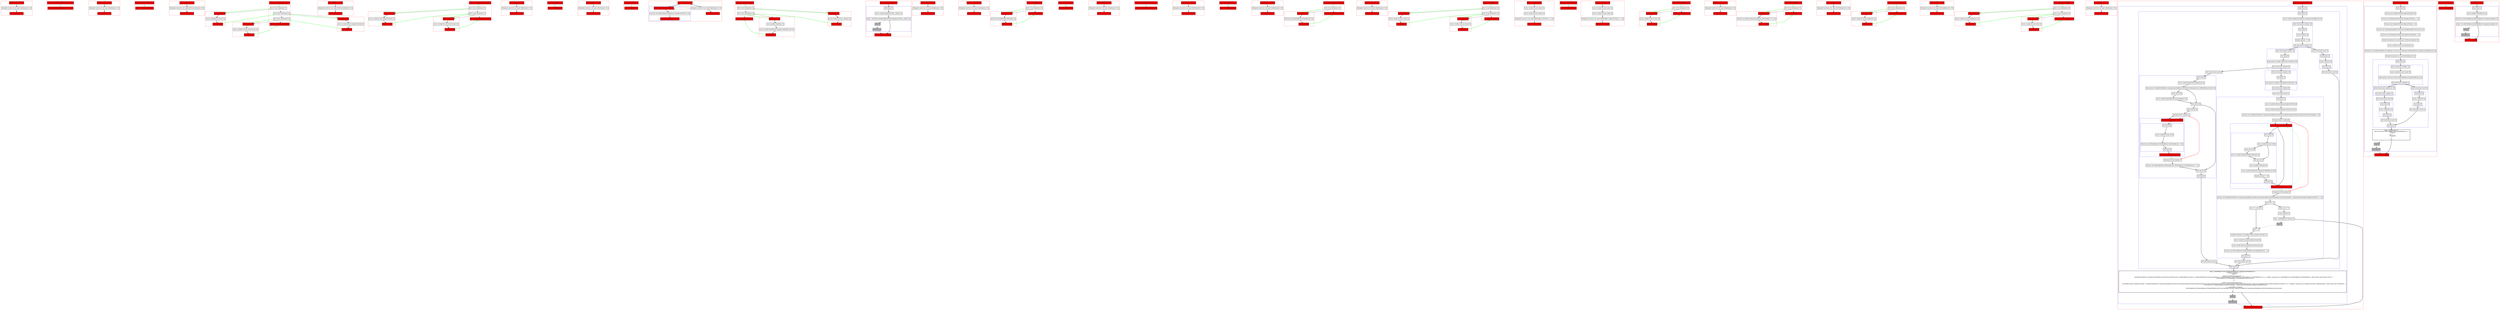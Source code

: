 digraph kt44814_kt {
    graph [nodesep=3]
    node [shape=box penwidth=2]
    edge [penwidth=2]

    subgraph cluster_0 {
        color=red
        0 [label="Enter function <init> [2]" style="filled" fillcolor=red];
        1 [label="Delegated constructor call: super<R|kotlin/Any|>() [2]"];
        2 [label="Exit function <init> [2]" style="filled" fillcolor=red];
    }
    0 -> {1};
    1 -> {2};

    subgraph cluster_1 {
        color=red
        3 [label="Enter class FlyweightCapableTreeStructure [1]" style="filled" fillcolor=red];
        4 [label="Exit class FlyweightCapableTreeStructure [1]" style="filled" fillcolor=red];
    }
    3 -> {4} [color=green];

    subgraph cluster_2 {
        color=red
        5 [label="Enter function <init> [2]" style="filled" fillcolor=red];
        6 [label="Delegated constructor call: super<R|kotlin/Any|>() [2]"];
        7 [label="Exit function <init> [2]" style="filled" fillcolor=red];
    }
    5 -> {6};
    6 -> {7};

    subgraph cluster_3 {
        color=red
        8 [label="Enter class FirSourceElement [1]" style="filled" fillcolor=red];
        9 [label="Exit class FirSourceElement [1]" style="filled" fillcolor=red];
    }
    8 -> {9} [color=green];

    subgraph cluster_4 {
        color=red
        10 [label="Enter function <init> [2]" style="filled" fillcolor=red];
        11 [label="Delegated constructor call: super<R|FirSourceElement|>() [2]"];
        12 [label="Exit function <init> [2]" style="filled" fillcolor=red];
    }
    10 -> {11};
    11 -> {12};

    subgraph cluster_5 {
        color=red
        13 [label="Enter property [2]" style="filled" fillcolor=red];
        14 [label="Access variable R|<local>/psi| [2]"];
        15 [label="Exit property [2]" style="filled" fillcolor=red];
    }
    13 -> {14};
    14 -> {15};
    15 -> {24} [color=green];

    subgraph cluster_6 {
        color=red
        16 [label="Enter property [2]" style="filled" fillcolor=red];
        17 [label="Access variable R|<local>/lighterASTNode| [2]"];
        18 [label="Exit property [2]" style="filled" fillcolor=red];
    }
    16 -> {17};
    17 -> {18};
    18 -> {25} [color=green];

    subgraph cluster_7 {
        color=red
        19 [label="Enter property [2]" style="filled" fillcolor=red];
        20 [label="Access variable R|<local>/treeStructure| [2]"];
        21 [label="Exit property [2]" style="filled" fillcolor=red];
    }
    19 -> {20};
    20 -> {21};
    21 -> {26} [color=green];

    subgraph cluster_8 {
        color=red
        22 [label="Enter class FirPsiSourceElement [1]" style="filled" fillcolor=red];
        23 [label="Part of class initialization [1]"];
        24 [label="Part of class initialization [1]"];
        25 [label="Part of class initialization [1]"];
        26 [label="Exit class FirPsiSourceElement [1]" style="filled" fillcolor=red];
    }
    22 -> {23} [color=green];
    23 -> {24} [style=dotted];
    23 -> {13} [color=green];
    23 -> {13} [style=dashed];
    24 -> {25} [style=dotted];
    24 -> {16} [color=green];
    24 -> {16} [style=dashed];
    25 -> {26} [style=dotted];
    25 -> {19} [color=green];
    25 -> {19} [style=dashed];

    subgraph cluster_9 {
        color=red
        27 [label="Enter function <init> [2]" style="filled" fillcolor=red];
        28 [label="Delegated constructor call: super<R|FirSourceElement|>() [2]"];
        29 [label="Exit function <init> [2]" style="filled" fillcolor=red];
    }
    27 -> {28};
    28 -> {29};

    subgraph cluster_10 {
        color=red
        30 [label="Enter property [2]" style="filled" fillcolor=red];
        31 [label="Access variable R|<local>/lighterASTNode| [2]"];
        32 [label="Exit property [2]" style="filled" fillcolor=red];
    }
    30 -> {31};
    31 -> {32};
    32 -> {38} [color=green];

    subgraph cluster_11 {
        color=red
        33 [label="Enter property [2]" style="filled" fillcolor=red];
        34 [label="Access variable R|<local>/treeStructure| [2]"];
        35 [label="Exit property [2]" style="filled" fillcolor=red];
    }
    33 -> {34};
    34 -> {35};
    35 -> {39} [color=green];

    subgraph cluster_12 {
        color=red
        36 [label="Enter class FirLightSourceElement [1]" style="filled" fillcolor=red];
        37 [label="Part of class initialization [1]"];
        38 [label="Part of class initialization [1]"];
        39 [label="Exit class FirLightSourceElement [1]" style="filled" fillcolor=red];
    }
    36 -> {37} [color=green];
    37 -> {38} [style=dotted];
    37 -> {30} [color=green];
    37 -> {30} [style=dashed];
    38 -> {39} [style=dotted];
    38 -> {33} [color=green];
    38 -> {33} [style=dashed];

    subgraph cluster_13 {
        color=red
        40 [label="Enter function <init> [2]" style="filled" fillcolor=red];
        41 [label="Delegated constructor call: super<R|kotlin/Any|>() [2]"];
        42 [label="Exit function <init> [2]" style="filled" fillcolor=red];
    }
    40 -> {41};
    41 -> {42};

    subgraph cluster_14 {
        color=red
        43 [label="Enter class PsiElement [1]" style="filled" fillcolor=red];
        44 [label="Exit class PsiElement [1]" style="filled" fillcolor=red];
    }
    43 -> {44} [color=green];

    subgraph cluster_15 {
        color=red
        45 [label="Enter function <init> [2]" style="filled" fillcolor=red];
        46 [label="Delegated constructor call: super<R|kotlin/Any|>() [2]"];
        47 [label="Exit function <init> [2]" style="filled" fillcolor=red];
    }
    45 -> {46};
    46 -> {47};

    subgraph cluster_16 {
        color=red
        48 [label="Enter class ASTNode [1]" style="filled" fillcolor=red];
        49 [label="Exit class ASTNode [1]" style="filled" fillcolor=red];
    }
    48 -> {49} [color=green];

    subgraph cluster_17 {
        color=red
        50 [label="Enter function <init> [2]" style="filled" fillcolor=red];
        subgraph cluster_18 {
            color=blue
            53 [label="Enter default value of _children [3]" style="filled" fillcolor=red];
            54 [label="Function call: R|kotlin/collections/emptyList|<R|LighterASTNode?|>() [3]"];
            55 [label="Exit default value of _children [3]" style="filled" fillcolor=red];
        }
        51 [label="Delegated constructor call: super<R|kotlin/Any|>() [2]"];
        52 [label="Exit function <init> [2]" style="filled" fillcolor=red];
    }
    50 -> {53 51};
    51 -> {52};
    53 -> {54};
    53 -> {53} [style=dashed];
    54 -> {55};

    subgraph cluster_19 {
        color=red
        56 [label="Enter property [2]" style="filled" fillcolor=red];
        57 [label="Access variable R|<local>/_children| [2]"];
        58 [label="Exit property [2]" style="filled" fillcolor=red];
    }
    56 -> {57};
    57 -> {58};
    58 -> {72} [color=green];

    subgraph cluster_20 {
        color=red
        59 [label="Enter function getChildren [2]" style="filled" fillcolor=red];
        subgraph cluster_21 {
            color=blue
            60 [label="Enter block [2]"];
            61 [label="Access variable R|/LighterASTNode._children| [2]"];
            62 [label="Jump: ^getChildren this@R|/LighterASTNode|.R|/LighterASTNode._children| [2]"];
            63 [label="Stub [2]" style="filled" fillcolor=gray];
            64 [label="Exit block [2]" style="filled" fillcolor=gray];
        }
        65 [label="Exit function getChildren [2]" style="filled" fillcolor=red];
    }
    59 -> {60};
    60 -> {61};
    61 -> {62};
    62 -> {65};
    62 -> {63} [style=dotted];
    63 -> {64} [style=dotted];
    64 -> {65} [style=dotted];

    subgraph cluster_22 {
        color=red
        66 [label="Enter property [2]" style="filled" fillcolor=red];
        67 [label="Access qualifier /TokenType [2]"];
        68 [label="Access variable R|/TokenType.Companion.MODIFIER_LIST| [2]"];
        69 [label="Exit property [2]" style="filled" fillcolor=red];
    }
    66 -> {67};
    67 -> {68};
    68 -> {69};
    69 -> {73} [color=green];

    subgraph cluster_23 {
        color=red
        70 [label="Enter class LighterASTNode [1]" style="filled" fillcolor=red];
        71 [label="Part of class initialization [1]"];
        72 [label="Part of class initialization [1]"];
        73 [label="Exit class LighterASTNode [1]" style="filled" fillcolor=red];
    }
    70 -> {71} [color=green];
    71 -> {72} [style=dotted];
    71 -> {56} [color=green];
    71 -> {56} [style=dashed];
    72 -> {73} [style=dotted];
    72 -> {66} [color=green];
    72 -> {66} [style=dashed];

    subgraph cluster_24 {
        color=red
        74 [label="Enter function <init> [2]" style="filled" fillcolor=red];
        75 [label="Delegated constructor call: super<R|kotlin/Any|>() [2]"];
        76 [label="Exit function <init> [2]" style="filled" fillcolor=red];
    }
    74 -> {75};
    75 -> {76};

    subgraph cluster_25 {
        color=red
        77 [label="Enter function <init> [3]" style="filled" fillcolor=red];
        78 [label="Delegated constructor call: super<R|kotlin/Any|>() [3]"];
        79 [label="Exit function <init> [3]" style="filled" fillcolor=red];
    }
    77 -> {78};
    78 -> {79};

    subgraph cluster_26 {
        color=red
        80 [label="Enter property [3]" style="filled" fillcolor=red];
        81 [label="Function call: R|/TokenType.TokenType|() [3]"];
        82 [label="Exit property [3]" style="filled" fillcolor=red];
    }
    80 -> {81};
    81 -> {82};
    82 -> {85} [color=green];

    subgraph cluster_27 {
        color=red
        83 [label="Enter class Companion [2]" style="filled" fillcolor=red];
        84 [label="Part of class initialization [2]"];
        85 [label="Exit class Companion [2]" style="filled" fillcolor=red];
    }
    83 -> {84} [color=green];
    84 -> {85} [style=dotted];
    84 -> {80} [color=green];
    84 -> {80} [style=dashed];

    subgraph cluster_28 {
        color=red
        86 [label="Enter class TokenType [1]" style="filled" fillcolor=red];
        87 [label="Exit class TokenType [1]" style="filled" fillcolor=red];
    }
    86 -> {87} [color=green];

    subgraph cluster_29 {
        color=red
        88 [label="Enter function <init> [2]" style="filled" fillcolor=red];
        89 [label="Delegated constructor call: super<R|kotlin/Any|>() [2]"];
        90 [label="Exit function <init> [2]" style="filled" fillcolor=red];
    }
    88 -> {89};
    89 -> {90};

    subgraph cluster_30 {
        color=red
        91 [label="Enter class KtModifierKeywordToken [1]" style="filled" fillcolor=red];
        92 [label="Exit class KtModifierKeywordToken [1]" style="filled" fillcolor=red];
    }
    91 -> {92} [color=green];

    subgraph cluster_31 {
        color=red
        93 [label="Enter function <init> [2]" style="filled" fillcolor=red];
        94 [label="Delegated constructor call: super<R|PsiElement|>() [2]"];
        95 [label="Exit function <init> [2]" style="filled" fillcolor=red];
    }
    93 -> {94};
    94 -> {95};

    subgraph cluster_32 {
        color=red
        96 [label="Enter class KtModifierList [1]" style="filled" fillcolor=red];
        97 [label="Exit class KtModifierList [1]" style="filled" fillcolor=red];
    }
    96 -> {97} [color=green];

    subgraph cluster_33 {
        color=red
        98 [label="Enter function <init> [2]" style="filled" fillcolor=red];
        99 [label="Delegated constructor call: super<R|PsiElement|>() [2]"];
        100 [label="Exit function <init> [2]" style="filled" fillcolor=red];
    }
    98 -> {99};
    99 -> {100};

    subgraph cluster_34 {
        color=red
        101 [label="Enter property [2]" style="filled" fillcolor=red];
        102 [label="Function call: R|/KtModifierList.KtModifierList|() [2]"];
        103 [label="Exit property [2]" style="filled" fillcolor=red];
    }
    101 -> {102};
    102 -> {103};
    103 -> {106} [color=green];

    subgraph cluster_35 {
        color=red
        104 [label="Enter class KtModifierListOwner [1]" style="filled" fillcolor=red];
        105 [label="Part of class initialization [1]"];
        106 [label="Exit class KtModifierListOwner [1]" style="filled" fillcolor=red];
    }
    104 -> {105} [color=green];
    105 -> {106} [style=dotted];
    105 -> {101} [color=green];
    105 -> {101} [style=dashed];

    subgraph cluster_36 {
        color=red
        107 [label="Enter function <init> [2]" style="filled" fillcolor=red];
        108 [label="Delegated constructor call: super<R|kotlin/Any|>() [2]"];
        109 [label="Exit function <init> [2]" style="filled" fillcolor=red];
    }
    107 -> {108};
    108 -> {109};

    subgraph cluster_37 {
        color=red
        110 [label="Enter property [2]" style="filled" fillcolor=red];
        111 [label="Access variable R|<local>/node| [2]"];
        112 [label="Exit property [2]" style="filled" fillcolor=red];
    }
    110 -> {111};
    111 -> {112};
    112 -> {136} [color=green];

    subgraph cluster_38 {
        color=red
        113 [label="Enter property [2]" style="filled" fillcolor=red];
        114 [label="Access variable R|<local>/token| [2]"];
        115 [label="Exit property [2]" style="filled" fillcolor=red];
    }
    113 -> {114};
    114 -> {115};
    115 -> {137} [color=green];

    subgraph cluster_39 {
        color=red
        116 [label="Enter function <init> [3]" style="filled" fillcolor=red];
        117 [label="Access variable R|<local>/node| [4]"];
        118 [label="Access variable R|<local>/token| [4]"];
        119 [label="Delegated constructor call: super<R|FirModifier<ASTNode>|>(...) [3]"];
        120 [label="Exit function <init> [3]" style="filled" fillcolor=red];
    }
    116 -> {117};
    117 -> {118};
    118 -> {119};
    119 -> {120};

    subgraph cluster_40 {
        color=red
        121 [label="Enter class FirPsiModifier [2]" style="filled" fillcolor=red];
        122 [label="Exit class FirPsiModifier [2]" style="filled" fillcolor=red];
    }
    121 -> {122} [color=green];

    subgraph cluster_41 {
        color=red
        123 [label="Enter function <init> [3]" style="filled" fillcolor=red];
        124 [label="Access variable R|<local>/node| [4]"];
        125 [label="Access variable R|<local>/token| [4]"];
        126 [label="Delegated constructor call: super<R|FirModifier<LighterASTNode>|>(...) [3]"];
        127 [label="Exit function <init> [3]" style="filled" fillcolor=red];
    }
    123 -> {124};
    124 -> {125};
    125 -> {126};
    126 -> {127};

    subgraph cluster_42 {
        color=red
        128 [label="Enter property [3]" style="filled" fillcolor=red];
        129 [label="Access variable R|<local>/tree| [3]"];
        130 [label="Exit property [3]" style="filled" fillcolor=red];
    }
    128 -> {129};
    129 -> {130};
    130 -> {133} [color=green];

    subgraph cluster_43 {
        color=red
        131 [label="Enter class FirLightModifier [2]" style="filled" fillcolor=red];
        132 [label="Part of class initialization [2]"];
        133 [label="Exit class FirLightModifier [2]" style="filled" fillcolor=red];
    }
    131 -> {132} [color=green];
    132 -> {133} [style=dotted];
    132 -> {128} [color=green];
    132 -> {128} [style=dashed];

    subgraph cluster_44 {
        color=red
        134 [label="Enter class FirModifier [1]" style="filled" fillcolor=red];
        135 [label="Part of class initialization [1]"];
        136 [label="Part of class initialization [1]"];
        137 [label="Exit class FirModifier [1]" style="filled" fillcolor=red];
    }
    134 -> {135} [color=green];
    135 -> {136} [style=dotted];
    135 -> {110} [color=green];
    135 -> {110} [style=dashed];
    136 -> {137} [style=dotted];
    136 -> {113} [color=green];
    136 -> {113} [style=dashed];

    subgraph cluster_45 {
        color=red
        138 [label="Enter function <init> [2]" style="filled" fillcolor=red];
        139 [label="Delegated constructor call: super<R|kotlin/Any|>() [2]"];
        140 [label="Exit function <init> [2]" style="filled" fillcolor=red];
    }
    138 -> {139};
    139 -> {140};

    subgraph cluster_46 {
        color=red
        141 [label="Enter property [2]" style="filled" fillcolor=red];
        142 [label="Function call: R|kotlin/collections/emptyList|<R|FirModifier<*>|>() [2]"];
        143 [label="Exit property [2]" style="filled" fillcolor=red];
    }
    141 -> {142};
    142 -> {143};
    143 -> {285} [color=green];

    subgraph cluster_47 {
        color=red
        144 [label="Enter function <init> [3]" style="filled" fillcolor=red];
        145 [label="Delegated constructor call: super<R|FirModifierList|>() [3]"];
        146 [label="Exit function <init> [3]" style="filled" fillcolor=red];
    }
    144 -> {145};
    145 -> {146};

    subgraph cluster_48 {
        color=red
        147 [label="Enter property [3]" style="filled" fillcolor=red];
        148 [label="Access variable R|<local>/modifierList| [3]"];
        149 [label="Exit property [3]" style="filled" fillcolor=red];
    }
    147 -> {148};
    148 -> {149};
    149 -> {152} [color=green];

    subgraph cluster_49 {
        color=red
        150 [label="Enter class FirPsiModifierList [2]" style="filled" fillcolor=red];
        151 [label="Part of class initialization [2]"];
        152 [label="Exit class FirPsiModifierList [2]" style="filled" fillcolor=red];
    }
    150 -> {151} [color=green];
    151 -> {152} [style=dotted];
    151 -> {147} [color=green];
    151 -> {147} [style=dashed];

    subgraph cluster_50 {
        color=red
        153 [label="Enter function <init> [3]" style="filled" fillcolor=red];
        154 [label="Delegated constructor call: super<R|FirModifierList|>() [3]"];
        155 [label="Exit function <init> [3]" style="filled" fillcolor=red];
    }
    153 -> {154};
    154 -> {155};

    subgraph cluster_51 {
        color=red
        156 [label="Enter property [3]" style="filled" fillcolor=red];
        157 [label="Access variable R|<local>/modifierList| [3]"];
        158 [label="Exit property [3]" style="filled" fillcolor=red];
    }
    156 -> {157};
    157 -> {158};
    158 -> {164} [color=green];

    subgraph cluster_52 {
        color=red
        159 [label="Enter property [3]" style="filled" fillcolor=red];
        160 [label="Access variable R|<local>/tree| [3]"];
        161 [label="Exit property [3]" style="filled" fillcolor=red];
    }
    159 -> {160};
    160 -> {161};
    161 -> {165} [color=green];

    subgraph cluster_53 {
        color=red
        162 [label="Enter class FirLightModifierList [2]" style="filled" fillcolor=red];
        163 [label="Part of class initialization [2]"];
        164 [label="Part of class initialization [2]"];
        165 [label="Exit class FirLightModifierList [2]" style="filled" fillcolor=red];
    }
    162 -> {163} [color=green];
    163 -> {164} [style=dotted];
    163 -> {156} [color=green];
    163 -> {156} [style=dashed];
    164 -> {165} [style=dotted];
    164 -> {159} [color=green];
    164 -> {159} [style=dashed];

    subgraph cluster_54 {
        color=red
        166 [label="Enter function <init> [3]" style="filled" fillcolor=red];
        167 [label="Delegated constructor call: super<R|kotlin/Any|>() [3]"];
        168 [label="Exit function <init> [3]" style="filled" fillcolor=red];
    }
    166 -> {167};
    167 -> {168};

    subgraph cluster_55 {
        color=red
        169 [label="Enter function getModifierList [3]" style="filled" fillcolor=red];
        subgraph cluster_56 {
            color=blue
            170 [label="Enter block [3]"];
            subgraph cluster_57 {
                color=blue
                171 [label="Enter when [3]"];
                172 [label="Access variable this@R|/FirModifierList.Companion.getModifierList| [4]"];
                subgraph cluster_58 {
                    color=blue
                    173 [label="Enter when branch condition  [4]"];
                    174 [label="Exit $subj [5]"];
                    175 [label="Const: Null(null) [5]"];
                    176 [label="Equality operator == [5]"];
                    177 [label="Exit when branch condition [4]"];
                }
                subgraph cluster_59 {
                    color=blue
                    178 [label="Enter when branch condition  [5]"];
                    179 [label="Exit $subj [6]"];
                    180 [label="Type operator: ($subj$ is R|FirPsiSourceElement|) [6]"];
                    181 [label="Exit when branch condition [5]"];
                }
                subgraph cluster_60 {
                    color=blue
                    182 [label="Enter when branch condition  [6]"];
                    183 [label="Exit $subj [7]"];
                    184 [label="Type operator: ($subj$ is R|FirLightSourceElement|) [7]"];
                    185 [label="Exit when branch condition [6]"];
                }
                186 [label="Enter when branch result [7]"];
                subgraph cluster_61 {
                    color=blue
                    187 [label="Enter block [7]"];
                    188 [label="Access variable R|/FirSourceElement.lighterASTNode| [9]"];
                    189 [label="Access variable R|/FirSourceElement.treeStructure| [9]"];
                    190 [label="Function call: this@R|/FirModifierList.Companion.getModifierList|.R|/FirSourceElement.lighterASTNode|.R|/LighterASTNode.getChildren|(...) [8]"];
                    191 [label="Postponed enter to lambda [8]"];
                    subgraph cluster_62 {
                        color=blue
                        237 [label="Enter function anonymousFunction [9]" style="filled" fillcolor=red];
                        subgraph cluster_63 {
                            color=blue
                            238 [label="Enter block [9]"];
                            239 [label="Access variable R|<local>/it| [9]"];
                            240 [label="Enter safe call [9]"];
                            241 [label="Access variable R|/LighterASTNode.tokenType| [9]"];
                            242 [label="Exit safe call [9]"];
                            243 [label="Access qualifier /TokenType [9]"];
                            244 [label="Access variable R|/TokenType.Companion.MODIFIER_LIST| [9]"];
                            245 [label="Equality operator == [9]"];
                            246 [label="Exit block [9]"];
                        }
                        247 [label="Exit function anonymousFunction [9]" style="filled" fillcolor=red];
                    }
                    192 [label="Postponed exit from lambda [8]"];
                    193 [label="Function call: this@R|/FirModifierList.Companion.getModifierList|.R|/FirSourceElement.lighterASTNode|.R|/LighterASTNode.getChildren|(...).R|kotlin/collections/find|<R|LighterASTNode?|>(...) [7]"];
                    194 [label="Exit lhs of ?: [7]"];
                    195 [label="Enter rhs of ?: [7]"];
                    196 [label="Const: Null(null) [7]"];
                    197 [label="Jump: ^getModifierList Null(null) [7]"];
                    198 [label="Stub [7]" style="filled" fillcolor=gray];
                    199 [label="Lhs of ?: is not null [7]"];
                    200 [label="Exit ?: [7]"];
                    201 [label="Variable declaration: lval modifierListNode: R|LighterASTNode| [7]"];
                    202 [label="Access variable R|<local>/modifierListNode| [8]"];
                    203 [label="Access variable R|/FirSourceElement.treeStructure| [8]"];
                    204 [label="Function call: R|/FirModifierList.FirLightModifierList.FirLightModifierList|(...) [7]"];
                    205 [label="Exit block [7]"];
                }
                206 [label="Exit when branch result [6]"];
                207 [label="Enter when branch result [6]"];
                subgraph cluster_64 {
                    color=blue
                    208 [label="Enter block [6]"];
                    209 [label="Access variable R|/FirPsiSourceElement.psi| [6]"];
                    210 [label="Type operator: (this@R|/FirModifierList.Companion.getModifierList|.R|/FirPsiSourceElement.psi| as? R|KtModifierListOwner|) [6]"];
                    211 [label="Enter safe call [6]"];
                    212 [label="Access variable R|/KtModifierListOwner.modifierList| [6]"];
                    213 [label="Exit safe call [6]"];
                    214 [label="Enter safe call [6]"];
                    215 [label="Postponed enter to lambda [7]"];
                    subgraph cluster_65 {
                        color=blue
                        231 [label="Enter function anonymousFunction [8]" style="filled" fillcolor=red];
                        subgraph cluster_66 {
                            color=blue
                            232 [label="Enter block [8]"];
                            233 [label="Access variable R|<local>/it| [9]"];
                            234 [label="Function call: R|/FirModifierList.FirPsiModifierList.FirPsiModifierList|(...) [8]"];
                            235 [label="Exit block [8]"];
                        }
                        236 [label="Exit function anonymousFunction [8]" style="filled" fillcolor=red];
                    }
                    216 [label="Postponed exit from lambda [7]"];
                    217 [label="Function call: $subj$.R|kotlin/let|<R|KtModifierList|, R|FirModifierList.FirPsiModifierList|>(...) [6]"];
                    218 [label="Exit safe call [6]"];
                    219 [label="Exit block [6]"];
                }
                220 [label="Exit when branch result [5]"];
                221 [label="Enter when branch result [5]"];
                subgraph cluster_67 {
                    color=blue
                    222 [label="Enter block [5]"];
                    223 [label="Const: Null(null) [5]"];
                    224 [label="Exit block [5]"];
                }
                225 [label="Exit when branch result [4]"];
                226 [label="Exit when [3]"];
            }
            227 [label="Jump: ^getModifierList when (this@R|/FirModifierList.Companion.getModifierList|) {
    ==($subj$, Null(null)) ->  {
        Null(null)
    }
    ($subj$ is R|FirPsiSourceElement|) ->  {
        (this@R|/FirModifierList.Companion.getModifierList|.R|/FirPsiSourceElement.psi| as? R|KtModifierListOwner|)?.{ $subj$.R|/KtModifierListOwner.modifierList| }?.{ $subj$.R|kotlin/let|<R|KtModifierList|, R|FirModifierList.FirPsiModifierList|>(<L> = let@fun <anonymous>(it: R|KtModifierList|): R|FirModifierList.FirPsiModifierList| <inline=Inline, kind=EXACTLY_ONCE>  {
            ^ R|/FirModifierList.FirPsiModifierList.FirPsiModifierList|(R|<local>/it|)
        }
        ) }
    }
    ($subj$ is R|FirLightSourceElement|) ->  {
        lval modifierListNode: R|LighterASTNode| = this@R|/FirModifierList.Companion.getModifierList|.R|/FirSourceElement.lighterASTNode|.R|/LighterASTNode.getChildren|(this@R|/FirModifierList.Companion.getModifierList|.R|/FirSourceElement.treeStructure|).R|kotlin/collections/find|<R|LighterASTNode?|>(<L> = find@fun <anonymous>(it: R|LighterASTNode?|): R|kotlin/Boolean| <inline=Inline, kind=UNKNOWN>  {
            ^ ==(R|<local>/it|?.{ $subj$.R|/LighterASTNode.tokenType| }, Q|TokenType|.R|/TokenType.Companion.MODIFIER_LIST|)
        }
        ) ?: ^getModifierList Null(null)
        R|/FirModifierList.FirLightModifierList.FirLightModifierList|(R|<local>/modifierListNode|, this@R|/FirModifierList.Companion.getModifierList|.R|/FirSourceElement.treeStructure|)
    }
}
 [3]"];
            228 [label="Stub [3]" style="filled" fillcolor=gray];
            229 [label="Exit block [3]" style="filled" fillcolor=gray];
        }
        230 [label="Exit function getModifierList [3]" style="filled" fillcolor=red];
    }
    169 -> {170};
    170 -> {171};
    171 -> {172};
    172 -> {173};
    173 -> {174};
    174 -> {175};
    175 -> {176};
    176 -> {177};
    177 -> {221 178};
    178 -> {179};
    179 -> {180};
    180 -> {181};
    181 -> {207 182};
    182 -> {183};
    183 -> {184};
    184 -> {185};
    185 -> {186};
    186 -> {187};
    187 -> {188};
    188 -> {189};
    189 -> {190};
    190 -> {191};
    191 -> {237};
    191 -> {192} [color=red];
    191 -> {237} [style=dashed];
    192 -> {193};
    193 -> {194};
    194 -> {199 195};
    195 -> {196};
    196 -> {197};
    197 -> {230};
    197 -> {198} [style=dotted];
    198 -> {200} [style=dotted];
    199 -> {200};
    200 -> {201};
    201 -> {202};
    202 -> {203};
    203 -> {204};
    204 -> {205};
    205 -> {206};
    206 -> {226};
    207 -> {208};
    208 -> {209};
    209 -> {210};
    210 -> {211 213};
    211 -> {212};
    212 -> {213};
    213 -> {214 218};
    214 -> {215};
    215 -> {231};
    215 -> {216} [color=red];
    215 -> {231} [style=dashed];
    216 -> {217};
    217 -> {218};
    218 -> {219};
    219 -> {220};
    220 -> {226};
    221 -> {222};
    222 -> {223};
    223 -> {224};
    224 -> {225};
    225 -> {226};
    226 -> {227};
    227 -> {230};
    227 -> {228} [style=dotted];
    228 -> {229} [style=dotted];
    229 -> {230} [style=dotted];
    231 -> {232};
    232 -> {233};
    233 -> {234};
    234 -> {235};
    235 -> {236};
    236 -> {216} [color=green];
    237 -> {247 238};
    238 -> {239};
    239 -> {240 242};
    240 -> {241};
    241 -> {242};
    242 -> {243};
    243 -> {244};
    244 -> {245};
    245 -> {246};
    246 -> {247};
    247 -> {192} [color=green];
    247 -> {237} [color=green style=dashed];

    subgraph cluster_68 {
        color=red
        248 [label="Enter function boxImpl [3]" style="filled" fillcolor=red];
        subgraph cluster_69 {
            color=blue
            249 [label="Enter block [3]"];
            250 [label="Function call: R|/LighterASTNode.LighterASTNode|() [6]"];
            251 [label="Function call: R|kotlin/collections/listOf|<R|LighterASTNode|>(...) [5]"];
            252 [label="Function call: R|/LighterASTNode.LighterASTNode|(...) [4]"];
            253 [label="Function call: R|/FlyweightCapableTreeStructure.FlyweightCapableTreeStructure|() [4]"];
            254 [label="Function call: R|/FirLightSourceElement.FirLightSourceElement|(...) [3]"];
            255 [label="Variable declaration: lval sourceElement: R|FirSourceElement?| [3]"];
            256 [label="Access variable R|<local>/sourceElement| [4]"];
            257 [label="Function call: (this@R|/FirModifierList.Companion|, R|<local>/sourceElement|).R|/FirModifierList.Companion.getModifierList|() [3]"];
            258 [label="Variable declaration: lval result: R|FirModifierList?| [3]"];
            subgraph cluster_70 {
                color=blue
                259 [label="Enter when [3]"];
                subgraph cluster_71 {
                    color=blue
                    260 [label="Enter when branch condition  [4]"];
                    261 [label="Access variable R|<local>/result| [5]"];
                    262 [label="Type operator: (R|<local>/result| is R|FirModifierList.FirLightModifierList|) [5]"];
                    263 [label="Exit when branch condition [4]"];
                }
                subgraph cluster_72 {
                    color=blue
                    264 [label="Enter when branch condition else [5]"];
                    265 [label="Exit when branch condition [5]"];
                }
                266 [label="Enter when branch result [6]"];
                subgraph cluster_73 {
                    color=blue
                    267 [label="Enter block [6]"];
                    268 [label="Const: String(Fail) [6]"];
                    269 [label="Exit block [6]"];
                }
                270 [label="Exit when branch result [5]"];
                271 [label="Enter when branch result [5]"];
                subgraph cluster_74 {
                    color=blue
                    272 [label="Enter block [5]"];
                    273 [label="Const: String(OK) [5]"];
                    274 [label="Exit block [5]"];
                }
                275 [label="Exit when branch result [4]"];
                276 [label="Exit when [3]"];
            }
            277 [label="Jump: ^boxImpl when () {
    (R|<local>/result| is R|FirModifierList.FirLightModifierList|) ->  {
        String(OK)
    }
    else ->  {
        String(Fail)
    }
}
 [3]"];
            278 [label="Stub [3]" style="filled" fillcolor=gray];
            279 [label="Exit block [3]" style="filled" fillcolor=gray];
        }
        280 [label="Exit function boxImpl [3]" style="filled" fillcolor=red];
    }
    248 -> {249};
    249 -> {250};
    250 -> {251};
    251 -> {252};
    252 -> {253};
    253 -> {254};
    254 -> {255};
    255 -> {256};
    256 -> {257};
    257 -> {258};
    258 -> {259};
    259 -> {260};
    260 -> {261};
    261 -> {262};
    262 -> {263};
    263 -> {271 264};
    264 -> {265};
    265 -> {266};
    266 -> {267};
    267 -> {268};
    268 -> {269};
    269 -> {270};
    270 -> {276};
    271 -> {272};
    272 -> {273};
    273 -> {274};
    274 -> {275};
    275 -> {276};
    276 -> {277};
    277 -> {280};
    277 -> {278} [style=dotted];
    278 -> {279} [style=dotted];
    279 -> {280} [style=dotted];

    subgraph cluster_75 {
        color=red
        281 [label="Enter class Companion [2]" style="filled" fillcolor=red];
        282 [label="Exit class Companion [2]" style="filled" fillcolor=red];
    }
    281 -> {282} [color=green];

    subgraph cluster_76 {
        color=red
        283 [label="Enter class FirModifierList [1]" style="filled" fillcolor=red];
        284 [label="Part of class initialization [1]"];
        285 [label="Exit class FirModifierList [1]" style="filled" fillcolor=red];
    }
    283 -> {284} [color=green];
    284 -> {285} [style=dotted];
    284 -> {141} [color=green];
    284 -> {141} [style=dashed];

    subgraph cluster_77 {
        color=red
        286 [label="Enter function box [1]" style="filled" fillcolor=red];
        subgraph cluster_78 {
            color=blue
            287 [label="Enter block [1]"];
            288 [label="Access qualifier /FirModifierList [2]"];
            289 [label="Function call: Q|FirModifierList|.R|/FirModifierList.Companion.boxImpl|() [1]"];
            290 [label="Jump: ^box Q|FirModifierList|.R|/FirModifierList.Companion.boxImpl|() [1]"];
            291 [label="Stub [1]" style="filled" fillcolor=gray];
            292 [label="Exit block [1]" style="filled" fillcolor=gray];
        }
        293 [label="Exit function box [1]" style="filled" fillcolor=red];
    }
    286 -> {287};
    287 -> {288};
    288 -> {289};
    289 -> {290};
    290 -> {293};
    290 -> {291} [style=dotted];
    291 -> {292} [style=dotted];
    292 -> {293} [style=dotted];

}
